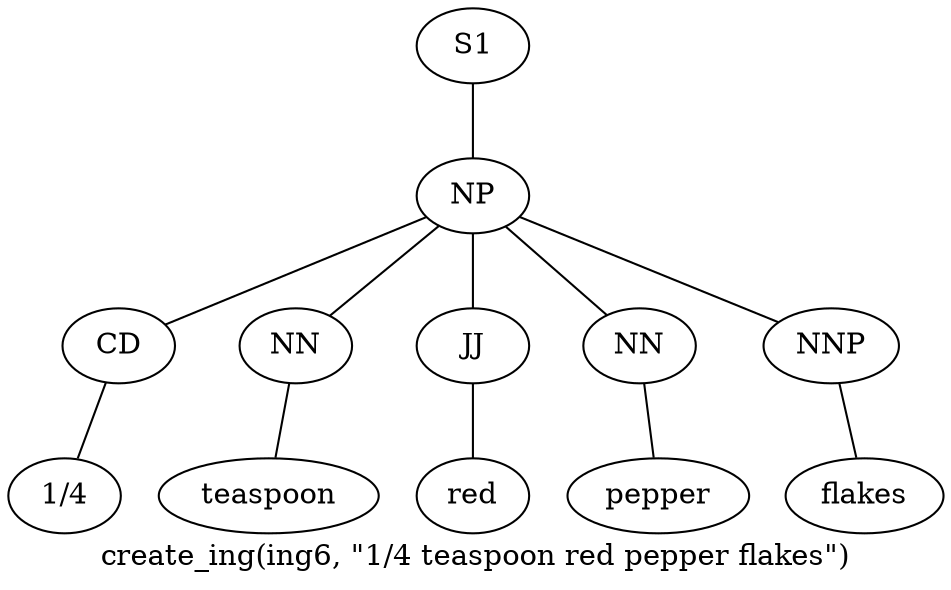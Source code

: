 graph SyntaxGraph {
	label = "create_ing(ing6, \"1/4 teaspoon red pepper flakes\")";
	Node0 [label="S1"];
	Node1 [label="NP"];
	Node2 [label="CD"];
	Node3 [label="1/4"];
	Node4 [label="NN"];
	Node5 [label="teaspoon"];
	Node6 [label="JJ"];
	Node7 [label="red"];
	Node8 [label="NN"];
	Node9 [label="pepper"];
	Node10 [label="NNP"];
	Node11 [label="flakes"];

	Node0 -- Node1;
	Node1 -- Node2;
	Node1 -- Node4;
	Node1 -- Node6;
	Node1 -- Node8;
	Node1 -- Node10;
	Node2 -- Node3;
	Node4 -- Node5;
	Node6 -- Node7;
	Node8 -- Node9;
	Node10 -- Node11;
}